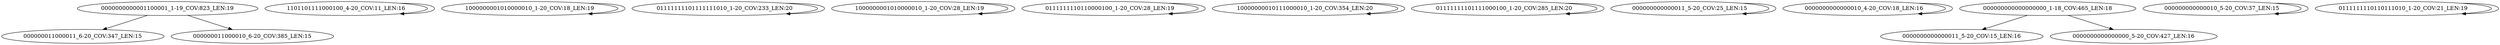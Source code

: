 digraph G {
    "0000000000001100001_1-19_COV:823_LEN:19" -> "000000011000011_6-20_COV:347_LEN:15";
    "0000000000001100001_1-19_COV:823_LEN:19" -> "000000011000010_6-20_COV:385_LEN:15";
    "1101101111000100_4-20_COV:11_LEN:16" -> "1101101111000100_4-20_COV:11_LEN:16";
    "1000000001010000010_1-20_COV:18_LEN:19" -> "1000000001010000010_1-20_COV:18_LEN:19";
    "01111111101111111010_1-20_COV:233_LEN:20" -> "01111111101111111010_1-20_COV:233_LEN:20";
    "1000000001010000010_1-20_COV:28_LEN:19" -> "1000000001010000010_1-20_COV:28_LEN:19";
    "0111111110110000100_1-20_COV:28_LEN:19" -> "0111111110110000100_1-20_COV:28_LEN:19";
    "10000000010111000010_1-20_COV:354_LEN:20" -> "10000000010111000010_1-20_COV:354_LEN:20";
    "01111111101111000100_1-20_COV:285_LEN:20" -> "01111111101111000100_1-20_COV:285_LEN:20";
    "000000000000011_5-20_COV:25_LEN:15" -> "000000000000011_5-20_COV:25_LEN:15";
    "0000000000000010_4-20_COV:18_LEN:16" -> "0000000000000010_4-20_COV:18_LEN:16";
    "000000000000000000_1-18_COV:465_LEN:18" -> "0000000000000011_5-20_COV:15_LEN:16";
    "000000000000000000_1-18_COV:465_LEN:18" -> "0000000000000000_5-20_COV:427_LEN:16";
    "000000000000010_5-20_COV:37_LEN:15" -> "000000000000010_5-20_COV:37_LEN:15";
    "0111111110110111010_1-20_COV:21_LEN:19" -> "0111111110110111010_1-20_COV:21_LEN:19";
}
